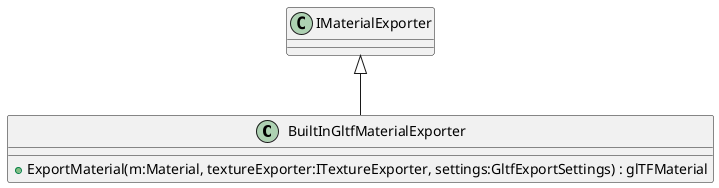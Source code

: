 @startuml
class BuiltInGltfMaterialExporter {
    + ExportMaterial(m:Material, textureExporter:ITextureExporter, settings:GltfExportSettings) : glTFMaterial
}
IMaterialExporter <|-- BuiltInGltfMaterialExporter
@enduml
